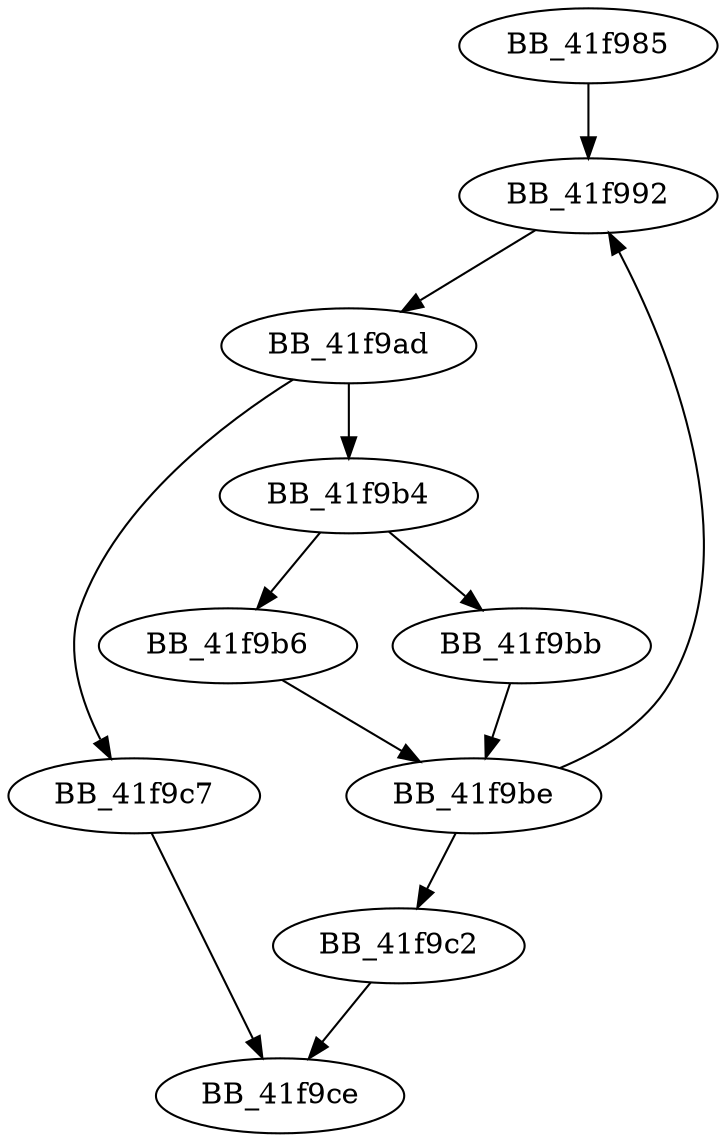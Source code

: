 DiGraph _GetTableIndexFromLocaleName{
BB_41f985->BB_41f992
BB_41f992->BB_41f9ad
BB_41f9ad->BB_41f9b4
BB_41f9ad->BB_41f9c7
BB_41f9b4->BB_41f9b6
BB_41f9b4->BB_41f9bb
BB_41f9b6->BB_41f9be
BB_41f9bb->BB_41f9be
BB_41f9be->BB_41f992
BB_41f9be->BB_41f9c2
BB_41f9c2->BB_41f9ce
BB_41f9c7->BB_41f9ce
}
